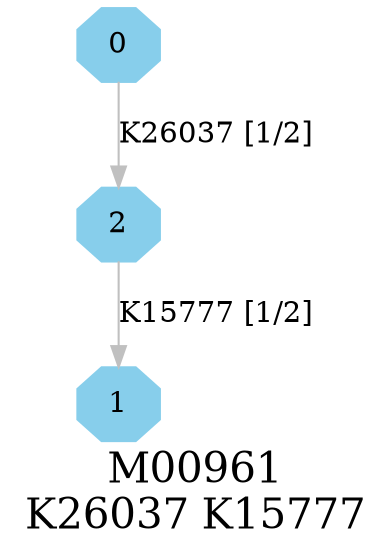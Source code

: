 digraph G {
graph [label="M00961
K26037 K15777",fontsize=20];
node [shape=box,style=filled];
edge [len=3,color=grey];
{node [width=.3,height=.3,shape=octagon,style=filled,color=skyblue] 0 1 2 }
0 -> 2 [label="K26037 [1/2]"];
2 -> 1 [label="K15777 [1/2]"];
}